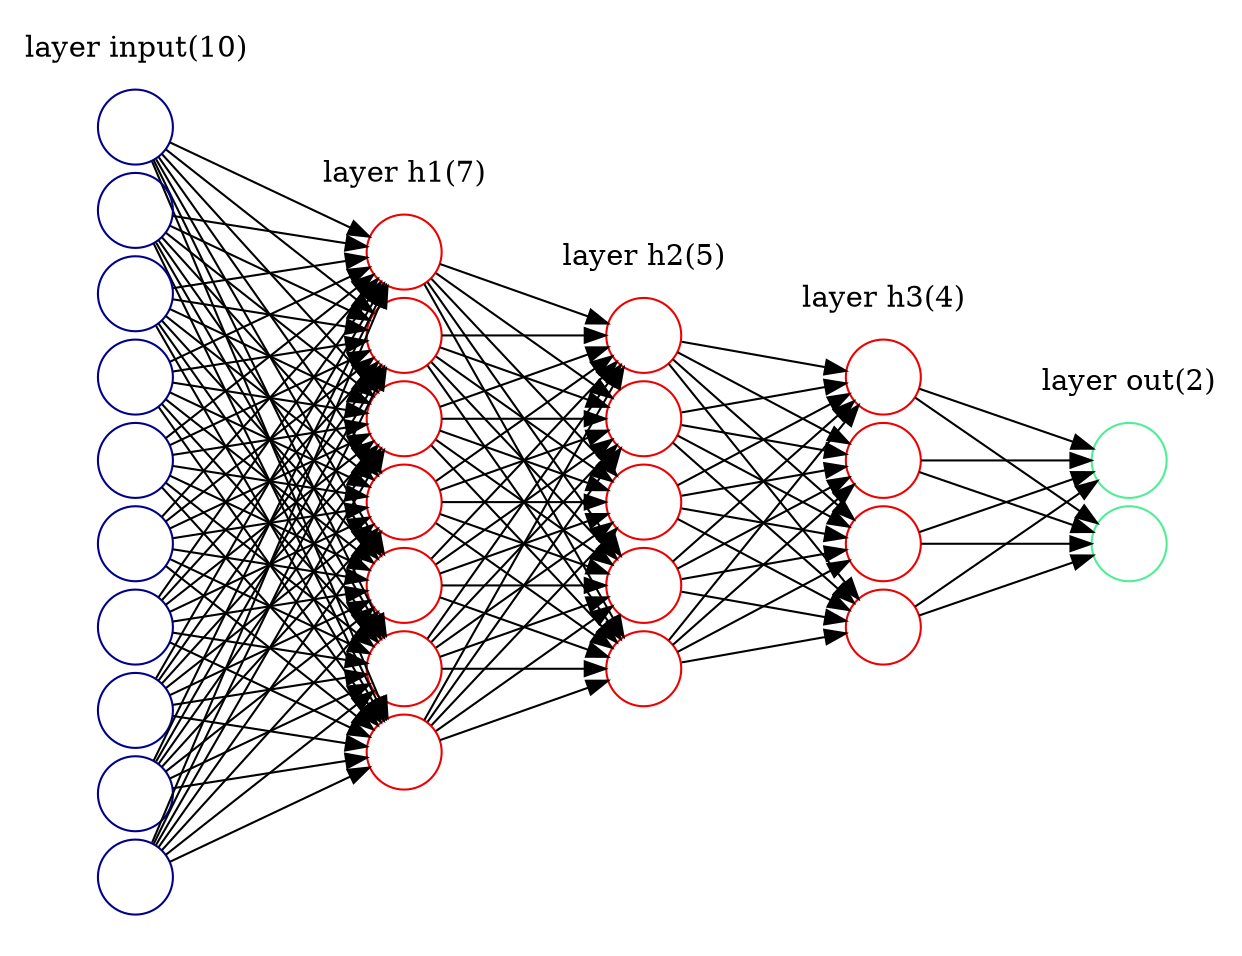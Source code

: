 digraph G {
 
    rankdir=LR

    splines=line

    nodesep=.05;

    node [label=""];

    subgraph cluster_0 {
 
    color=white;

    node [style=solid,color=blue4];

    
    node [shape=circle,height=.5];

    a00 a01 a02 a03 a04 a05 a06 a07 a08 a09 ;

    
    label = "layer input(10)";

    }

    subgraph cluster_1 {
 
    color=white;

    node [style=solid,color=red2];

    
    node [shape=circle,height=.5];

    a10 a11 a12 a13 a14 a15 a16 ;

    
    label = "layer h1(7)";

    }

    subgraph cluster_2 {
 
    color=white;

    node [style=solid,color=red2];

    
    node [shape=circle,height=.5];

    a20 a21 a22 a23 a24 ;

    
    label = "layer h2(5)";

    }

    subgraph cluster_3 {
 
    color=white;

    node [style=solid,color=red2];

    
    node [shape=circle,height=.5];

    a30 a31 a32 a33 ;

    
    label = "layer h3(4)";

    }

    subgraph cluster_4 {
 
    color=white;

    node [style=solid,color=seagreen2];

    
    node [shape=circle,height=.5];

    a40 a41 ;

    
    label = "layer out(2)";

    }

    

    a00 -> a10
a00 -> a11
a00 -> a12
a00 -> a13
a00 -> a14
a00 -> a15
a00 -> a16
a01 -> a10
a01 -> a11
a01 -> a12
a01 -> a13
a01 -> a14
a01 -> a15
a01 -> a16
a02 -> a10
a02 -> a11
a02 -> a12
a02 -> a13
a02 -> a14
a02 -> a15
a02 -> a16
a03 -> a10
a03 -> a11
a03 -> a12
a03 -> a13
a03 -> a14
a03 -> a15
a03 -> a16
a04 -> a10
a04 -> a11
a04 -> a12
a04 -> a13
a04 -> a14
a04 -> a15
a04 -> a16
a05 -> a10
a05 -> a11
a05 -> a12
a05 -> a13
a05 -> a14
a05 -> a15
a05 -> a16
a06 -> a10
a06 -> a11
a06 -> a12
a06 -> a13
a06 -> a14
a06 -> a15
a06 -> a16
a07 -> a10
a07 -> a11
a07 -> a12
a07 -> a13
a07 -> a14
a07 -> a15
a07 -> a16
a08 -> a10
a08 -> a11
a08 -> a12
a08 -> a13
a08 -> a14
a08 -> a15
a08 -> a16
a09 -> a10
a09 -> a11
a09 -> a12
a09 -> a13
a09 -> a14
a09 -> a15
a09 -> a16
a10 -> a20
a10 -> a21
a10 -> a22
a10 -> a23
a10 -> a24
a11 -> a20
a11 -> a21
a11 -> a22
a11 -> a23
a11 -> a24
a12 -> a20
a12 -> a21
a12 -> a22
a12 -> a23
a12 -> a24
a13 -> a20
a13 -> a21
a13 -> a22
a13 -> a23
a13 -> a24
a14 -> a20
a14 -> a21
a14 -> a22
a14 -> a23
a14 -> a24
a15 -> a20
a15 -> a21
a15 -> a22
a15 -> a23
a15 -> a24
a16 -> a20
a16 -> a21
a16 -> a22
a16 -> a23
a16 -> a24
a20 -> a30
a20 -> a31
a20 -> a32
a20 -> a33
a21 -> a30
a21 -> a31
a21 -> a32
a21 -> a33
a22 -> a30
a22 -> a31
a22 -> a32
a22 -> a33
a23 -> a30
a23 -> a31
a23 -> a32
a23 -> a33
a24 -> a30
a24 -> a31
a24 -> a32
a24 -> a33
a30 -> a40
a30 -> a41
a31 -> a40
a31 -> a41
a32 -> a40
a32 -> a41
a33 -> a40
a33 -> a41


    } 
    